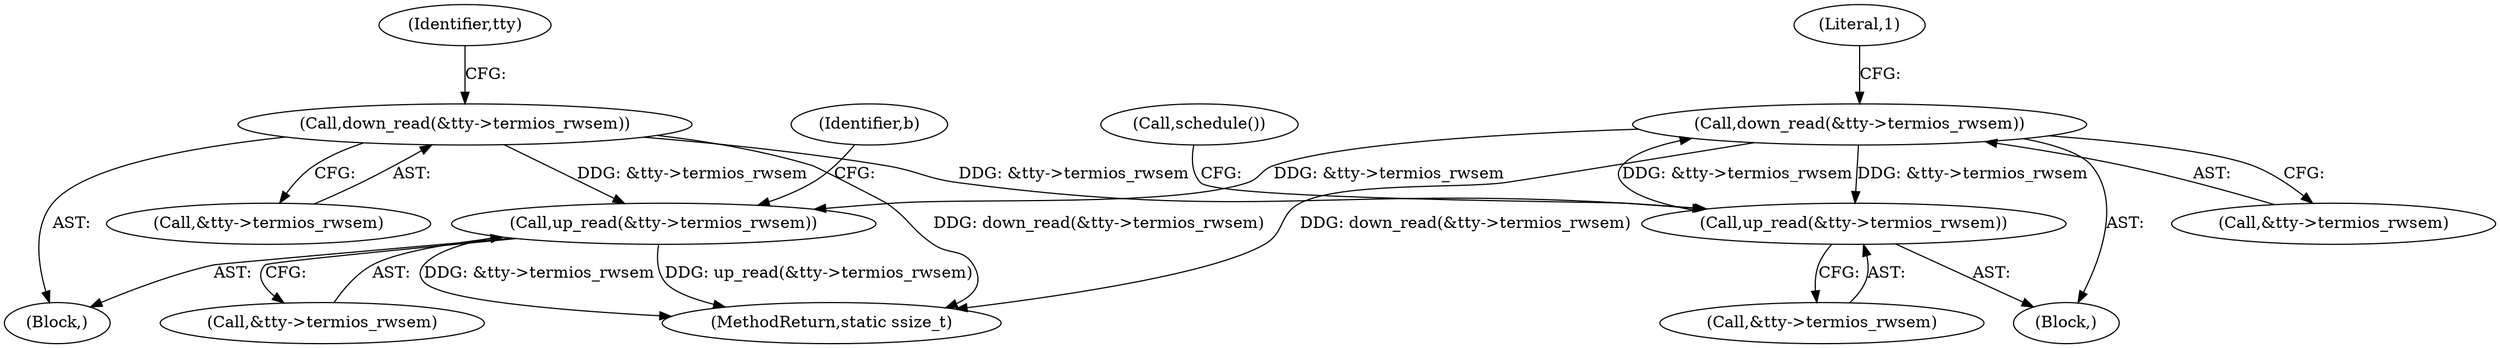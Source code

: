 digraph "0_linux_4291086b1f081b869c6d79e5b7441633dc3ace00@API" {
"1000323" [label="(Call,down_read(&tty->termios_rwsem))"];
"1000317" [label="(Call,up_read(&tty->termios_rwsem))"];
"1000140" [label="(Call,down_read(&tty->termios_rwsem))"];
"1000323" [label="(Call,down_read(&tty->termios_rwsem))"];
"1000354" [label="(Call,up_read(&tty->termios_rwsem))"];
"1000368" [label="(MethodReturn,static ssize_t)"];
"1000107" [label="(Block,)"];
"1000156" [label="(Block,)"];
"1000318" [label="(Call,&tty->termios_rwsem)"];
"1000322" [label="(Call,schedule())"];
"1000141" [label="(Call,&tty->termios_rwsem)"];
"1000140" [label="(Call,down_read(&tty->termios_rwsem))"];
"1000355" [label="(Call,&tty->termios_rwsem)"];
"1000362" [label="(Identifier,b)"];
"1000146" [label="(Identifier,tty)"];
"1000324" [label="(Call,&tty->termios_rwsem)"];
"1000155" [label="(Literal,1)"];
"1000323" [label="(Call,down_read(&tty->termios_rwsem))"];
"1000317" [label="(Call,up_read(&tty->termios_rwsem))"];
"1000354" [label="(Call,up_read(&tty->termios_rwsem))"];
"1000323" -> "1000156"  [label="AST: "];
"1000323" -> "1000324"  [label="CFG: "];
"1000324" -> "1000323"  [label="AST: "];
"1000155" -> "1000323"  [label="CFG: "];
"1000323" -> "1000368"  [label="DDG: down_read(&tty->termios_rwsem)"];
"1000323" -> "1000317"  [label="DDG: &tty->termios_rwsem"];
"1000317" -> "1000323"  [label="DDG: &tty->termios_rwsem"];
"1000323" -> "1000354"  [label="DDG: &tty->termios_rwsem"];
"1000317" -> "1000156"  [label="AST: "];
"1000317" -> "1000318"  [label="CFG: "];
"1000318" -> "1000317"  [label="AST: "];
"1000322" -> "1000317"  [label="CFG: "];
"1000140" -> "1000317"  [label="DDG: &tty->termios_rwsem"];
"1000140" -> "1000107"  [label="AST: "];
"1000140" -> "1000141"  [label="CFG: "];
"1000141" -> "1000140"  [label="AST: "];
"1000146" -> "1000140"  [label="CFG: "];
"1000140" -> "1000368"  [label="DDG: down_read(&tty->termios_rwsem)"];
"1000140" -> "1000354"  [label="DDG: &tty->termios_rwsem"];
"1000354" -> "1000107"  [label="AST: "];
"1000354" -> "1000355"  [label="CFG: "];
"1000355" -> "1000354"  [label="AST: "];
"1000362" -> "1000354"  [label="CFG: "];
"1000354" -> "1000368"  [label="DDG: up_read(&tty->termios_rwsem)"];
"1000354" -> "1000368"  [label="DDG: &tty->termios_rwsem"];
}
